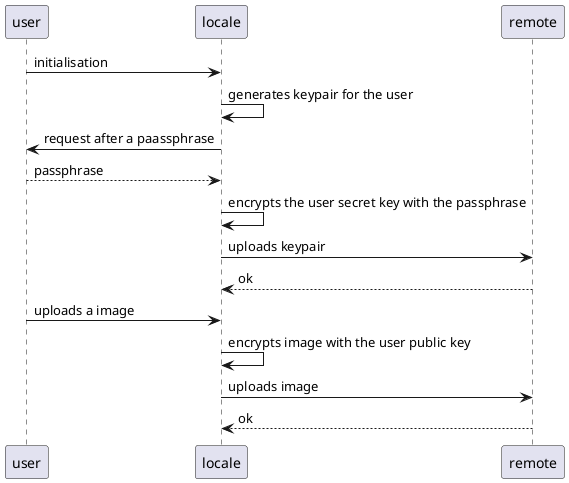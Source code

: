 @startuml

user -> locale : initialisation
locale -> locale : generates keypair for the user
user <- locale : request after a paassphrase
user --> locale : passphrase
locale -> locale : encrypts the user secret key with the passphrase
locale -> remote : uploads keypair
locale <-- remote : ok
user -> locale : uploads a image
locale -> locale : encrypts image with the user public key
locale -> remote : uploads image
locale <-- remote : ok

@enduml
